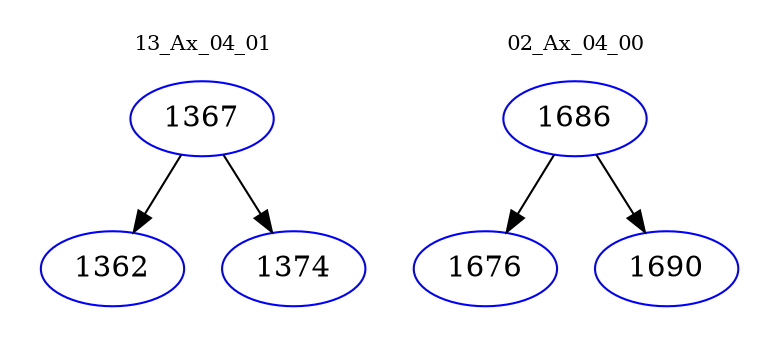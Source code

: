 digraph{
subgraph cluster_0 {
color = white
label = "13_Ax_04_01";
fontsize=10;
T0_1367 [label="1367", color="blue"]
T0_1367 -> T0_1362 [color="black"]
T0_1362 [label="1362", color="blue"]
T0_1367 -> T0_1374 [color="black"]
T0_1374 [label="1374", color="blue"]
}
subgraph cluster_1 {
color = white
label = "02_Ax_04_00";
fontsize=10;
T1_1686 [label="1686", color="blue"]
T1_1686 -> T1_1676 [color="black"]
T1_1676 [label="1676", color="blue"]
T1_1686 -> T1_1690 [color="black"]
T1_1690 [label="1690", color="blue"]
}
}
